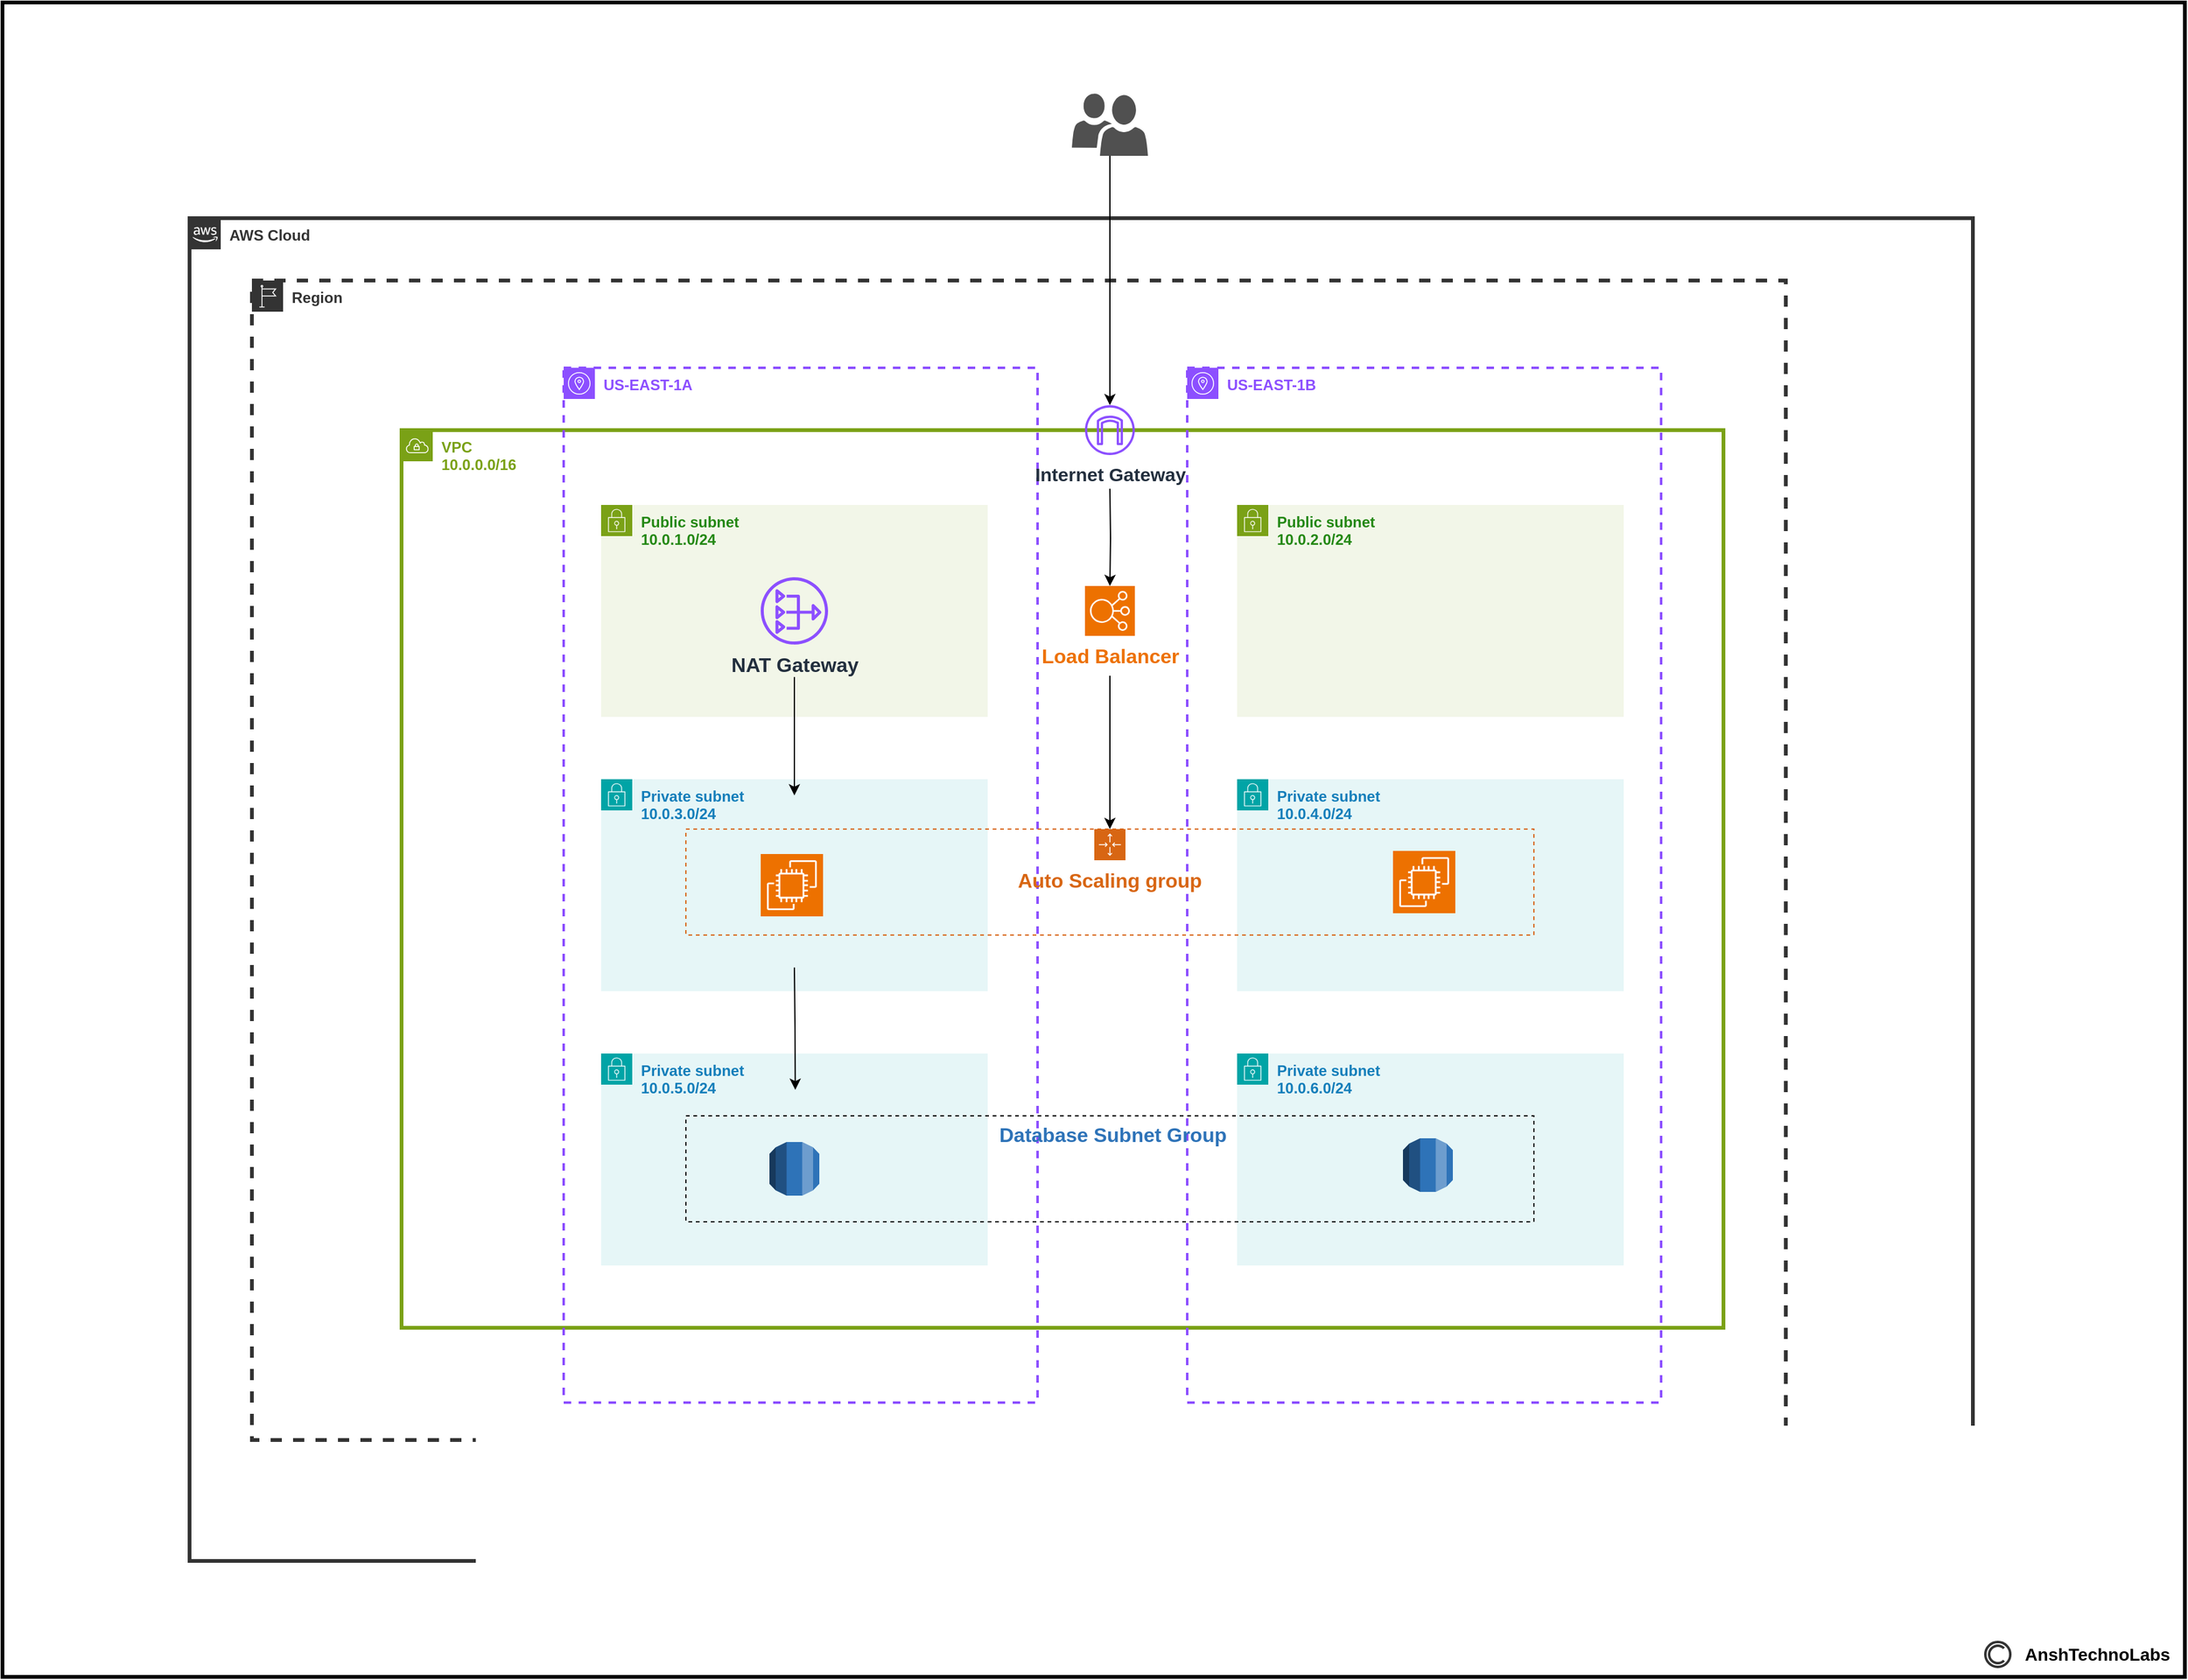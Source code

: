 <mxfile version="28.0.9">
  <diagram name="Page-1" id="wwfE4hXIR6dMBlTckLYs">
    <mxGraphModel dx="3443" dy="2489" grid="1" gridSize="10" guides="1" tooltips="1" connect="1" arrows="1" fold="1" page="1" pageScale="1" pageWidth="850" pageHeight="1100" math="0" shadow="0">
      <root>
        <mxCell id="0" />
        <mxCell id="1" parent="0" />
        <mxCell id="bluMt7Mp7qkQkoVN34da-1" value="&lt;font style=&quot;color: rgb(51, 51, 51);&quot;&gt;&lt;b&gt;AWS Cloud&lt;/b&gt;&lt;/font&gt;" style="points=[[0,0],[0.25,0],[0.5,0],[0.75,0],[1,0],[1,0.25],[1,0.5],[1,0.75],[1,1],[0.75,1],[0.5,1],[0.25,1],[0,1],[0,0.75],[0,0.5],[0,0.25]];outlineConnect=0;gradientColor=none;html=1;whiteSpace=wrap;fontSize=12;fontStyle=0;container=1;pointerEvents=0;collapsible=0;recursiveResize=0;shape=mxgraph.aws4.group;grIcon=mxgraph.aws4.group_aws_cloud_alt;strokeColor=#333333;fillColor=none;verticalAlign=top;align=left;spacingLeft=30;fontColor=#232F3E;dashed=0;strokeWidth=3;" parent="1" vertex="1">
          <mxGeometry x="-240" y="63" width="1430" height="1077" as="geometry" />
        </mxCell>
        <mxCell id="-M65HGXtSgj3IquWQeUL-9" value="" style="rounded=0;whiteSpace=wrap;html=1;fillColor=none;strokeWidth=3;" vertex="1" parent="bluMt7Mp7qkQkoVN34da-1">
          <mxGeometry x="-150" y="-173" width="1750" height="1343" as="geometry" />
        </mxCell>
        <mxCell id="bluMt7Mp7qkQkoVN34da-2" value="&lt;font style=&quot;color: rgb(51, 51, 51);&quot;&gt;Region&lt;/font&gt;" style="sketch=0;outlineConnect=0;gradientColor=none;html=1;whiteSpace=wrap;fontSize=12;fontStyle=1;shape=mxgraph.aws4.group;grIcon=mxgraph.aws4.group_region;strokeColor=#333333;fillColor=none;verticalAlign=top;align=left;spacingLeft=30;fontColor=#879196;dashed=1;strokeWidth=3;" parent="bluMt7Mp7qkQkoVN34da-1" vertex="1">
          <mxGeometry x="50" y="50" width="1230" height="930" as="geometry" />
        </mxCell>
        <mxCell id="bluMt7Mp7qkQkoVN34da-4" value="&lt;font style=&quot;color: rgb(122, 161, 22);&quot;&gt;VPC&lt;/font&gt;&lt;div&gt;&lt;font style=&quot;color: rgb(122, 161, 22);&quot;&gt;10.0.0.0/16&lt;/font&gt;&lt;/div&gt;" style="sketch=0;outlineConnect=0;gradientColor=none;html=1;whiteSpace=wrap;fontSize=12;fontStyle=1;shape=mxgraph.aws4.group;grIcon=mxgraph.aws4.group_vpc;strokeColor=#7AA116;fillColor=none;verticalAlign=top;align=left;spacingLeft=30;fontColor=#879196;dashed=0;strokeWidth=3;" parent="bluMt7Mp7qkQkoVN34da-1" vertex="1">
          <mxGeometry x="170" y="170" width="1060" height="720" as="geometry" />
        </mxCell>
        <mxCell id="bluMt7Mp7qkQkoVN34da-5" value="&lt;font color=&quot;#8c4fff&quot;&gt;US-EAST-1A&lt;/font&gt;" style="sketch=0;outlineConnect=0;gradientColor=none;html=1;whiteSpace=wrap;fontSize=12;fontStyle=1;shape=mxgraph.aws4.group;grIcon=mxgraph.aws4.group_availability_zone;strokeColor=#8C4FFF;fillColor=none;verticalAlign=top;align=left;spacingLeft=30;fontColor=#545B64;dashed=1;strokeWidth=2;" parent="bluMt7Mp7qkQkoVN34da-1" vertex="1">
          <mxGeometry x="300" y="120" width="380" height="830" as="geometry" />
        </mxCell>
        <mxCell id="bluMt7Mp7qkQkoVN34da-7" value="&lt;span style=&quot;color: rgb(140, 79, 255);&quot;&gt;US-EAST-1B&lt;/span&gt;" style="sketch=0;outlineConnect=0;gradientColor=none;html=1;whiteSpace=wrap;fontSize=12;fontStyle=1;shape=mxgraph.aws4.group;grIcon=mxgraph.aws4.group_availability_zone;strokeColor=#8C4FFF;fillColor=none;verticalAlign=top;align=left;spacingLeft=30;fontColor=#545B64;dashed=1;strokeWidth=2;" parent="bluMt7Mp7qkQkoVN34da-1" vertex="1">
          <mxGeometry x="800" y="120" width="380" height="830" as="geometry" />
        </mxCell>
        <mxCell id="bluMt7Mp7qkQkoVN34da-9" value="&lt;b&gt;&lt;font style=&quot;font-size: 15px;&quot;&gt;Internet Gateway&lt;/font&gt;&lt;/b&gt;" style="sketch=0;outlineConnect=0;fontColor=#232F3E;gradientColor=none;fillColor=#8C4FFF;strokeColor=none;dashed=0;verticalLabelPosition=bottom;verticalAlign=top;align=center;html=1;fontSize=12;fontStyle=0;aspect=fixed;pointerEvents=1;shape=mxgraph.aws4.internet_gateway;" parent="bluMt7Mp7qkQkoVN34da-1" vertex="1">
          <mxGeometry x="718" y="150" width="40" height="40" as="geometry" />
        </mxCell>
        <mxCell id="bluMt7Mp7qkQkoVN34da-10" value="&lt;b&gt;Public subnet&lt;/b&gt;&lt;div&gt;&lt;b&gt;10.0.1.0/24&lt;/b&gt;&lt;/div&gt;" style="points=[[0,0],[0.25,0],[0.5,0],[0.75,0],[1,0],[1,0.25],[1,0.5],[1,0.75],[1,1],[0.75,1],[0.5,1],[0.25,1],[0,1],[0,0.75],[0,0.5],[0,0.25]];outlineConnect=0;gradientColor=none;html=1;whiteSpace=wrap;fontSize=12;fontStyle=0;container=1;pointerEvents=0;collapsible=0;recursiveResize=0;shape=mxgraph.aws4.group;grIcon=mxgraph.aws4.group_security_group;grStroke=0;strokeColor=#7AA116;fillColor=#F2F6E8;verticalAlign=top;align=left;spacingLeft=30;fontColor=#248814;dashed=0;" parent="bluMt7Mp7qkQkoVN34da-1" vertex="1">
          <mxGeometry x="330" y="230" width="310" height="170" as="geometry" />
        </mxCell>
        <mxCell id="bluMt7Mp7qkQkoVN34da-11" value="&lt;b&gt;Public subnet&lt;/b&gt;&lt;div&gt;&lt;b&gt;10.0.2.0/24&lt;/b&gt;&lt;/div&gt;" style="points=[[0,0],[0.25,0],[0.5,0],[0.75,0],[1,0],[1,0.25],[1,0.5],[1,0.75],[1,1],[0.75,1],[0.5,1],[0.25,1],[0,1],[0,0.75],[0,0.5],[0,0.25]];outlineConnect=0;gradientColor=none;html=1;whiteSpace=wrap;fontSize=12;fontStyle=0;container=1;pointerEvents=0;collapsible=0;recursiveResize=0;shape=mxgraph.aws4.group;grIcon=mxgraph.aws4.group_security_group;grStroke=0;strokeColor=#7AA116;fillColor=#F2F6E8;verticalAlign=top;align=left;spacingLeft=30;fontColor=#248814;dashed=0;" parent="bluMt7Mp7qkQkoVN34da-10" vertex="1">
          <mxGeometry x="510" width="310" height="170" as="geometry" />
        </mxCell>
        <mxCell id="bluMt7Mp7qkQkoVN34da-16" value="&lt;b&gt;&lt;font style=&quot;font-size: 16px;&quot;&gt;NAT Gateway&lt;/font&gt;&lt;/b&gt;" style="sketch=0;outlineConnect=0;fontColor=#232F3E;gradientColor=none;fillColor=#8C4FFF;strokeColor=none;dashed=0;verticalLabelPosition=bottom;verticalAlign=top;align=center;html=1;fontSize=12;fontStyle=0;aspect=fixed;pointerEvents=1;shape=mxgraph.aws4.nat_gateway;" parent="bluMt7Mp7qkQkoVN34da-10" vertex="1">
          <mxGeometry x="128" y="58" width="54" height="54" as="geometry" />
        </mxCell>
        <mxCell id="bluMt7Mp7qkQkoVN34da-12" value="&lt;b&gt;Private subnet&lt;/b&gt;&lt;div&gt;&lt;b&gt;10.0.3.0/24&lt;/b&gt;&lt;/div&gt;" style="points=[[0,0],[0.25,0],[0.5,0],[0.75,0],[1,0],[1,0.25],[1,0.5],[1,0.75],[1,1],[0.75,1],[0.5,1],[0.25,1],[0,1],[0,0.75],[0,0.5],[0,0.25]];outlineConnect=0;gradientColor=none;html=1;whiteSpace=wrap;fontSize=12;fontStyle=0;container=1;pointerEvents=0;collapsible=0;recursiveResize=0;shape=mxgraph.aws4.group;grIcon=mxgraph.aws4.group_security_group;grStroke=0;strokeColor=#00A4A6;fillColor=#E6F6F7;verticalAlign=top;align=left;spacingLeft=30;fontColor=#147EBA;dashed=0;" parent="bluMt7Mp7qkQkoVN34da-1" vertex="1">
          <mxGeometry x="330" y="450" width="310" height="170" as="geometry" />
        </mxCell>
        <mxCell id="bluMt7Mp7qkQkoVN34da-13" value="&lt;b&gt;Private subnet&lt;/b&gt;&lt;div&gt;&lt;b&gt;10.0.4.0/24&lt;/b&gt;&lt;/div&gt;" style="points=[[0,0],[0.25,0],[0.5,0],[0.75,0],[1,0],[1,0.25],[1,0.5],[1,0.75],[1,1],[0.75,1],[0.5,1],[0.25,1],[0,1],[0,0.75],[0,0.5],[0,0.25]];outlineConnect=0;gradientColor=none;html=1;whiteSpace=wrap;fontSize=12;fontStyle=0;container=1;pointerEvents=0;collapsible=0;recursiveResize=0;shape=mxgraph.aws4.group;grIcon=mxgraph.aws4.group_security_group;grStroke=0;strokeColor=#00A4A6;fillColor=#E6F6F7;verticalAlign=top;align=left;spacingLeft=30;fontColor=#147EBA;dashed=0;" parent="bluMt7Mp7qkQkoVN34da-1" vertex="1">
          <mxGeometry x="840" y="450" width="310" height="170" as="geometry" />
        </mxCell>
        <mxCell id="bluMt7Mp7qkQkoVN34da-14" value="&lt;b&gt;Private subnet&lt;/b&gt;&lt;div&gt;&lt;b&gt;10.0.5.0/24&lt;/b&gt;&lt;/div&gt;" style="points=[[0,0],[0.25,0],[0.5,0],[0.75,0],[1,0],[1,0.25],[1,0.5],[1,0.75],[1,1],[0.75,1],[0.5,1],[0.25,1],[0,1],[0,0.75],[0,0.5],[0,0.25]];outlineConnect=0;gradientColor=none;html=1;whiteSpace=wrap;fontSize=12;fontStyle=0;container=1;pointerEvents=0;collapsible=0;recursiveResize=0;shape=mxgraph.aws4.group;grIcon=mxgraph.aws4.group_security_group;grStroke=0;strokeColor=#00A4A6;fillColor=#E6F6F7;verticalAlign=top;align=left;spacingLeft=30;fontColor=#147EBA;dashed=0;" parent="bluMt7Mp7qkQkoVN34da-1" vertex="1">
          <mxGeometry x="330" y="670" width="310" height="170" as="geometry" />
        </mxCell>
        <mxCell id="bluMt7Mp7qkQkoVN34da-15" value="&lt;b&gt;Private subnet&lt;/b&gt;&lt;div&gt;&lt;b&gt;10.0.6.0/24&lt;/b&gt;&lt;/div&gt;" style="points=[[0,0],[0.25,0],[0.5,0],[0.75,0],[1,0],[1,0.25],[1,0.5],[1,0.75],[1,1],[0.75,1],[0.5,1],[0.25,1],[0,1],[0,0.75],[0,0.5],[0,0.25]];outlineConnect=0;gradientColor=none;html=1;whiteSpace=wrap;fontSize=12;fontStyle=0;container=1;pointerEvents=0;collapsible=0;recursiveResize=0;shape=mxgraph.aws4.group;grIcon=mxgraph.aws4.group_security_group;grStroke=0;strokeColor=#00A4A6;fillColor=#E6F6F7;verticalAlign=top;align=left;spacingLeft=30;fontColor=#147EBA;dashed=0;" parent="bluMt7Mp7qkQkoVN34da-1" vertex="1">
          <mxGeometry x="840" y="670" width="310" height="170" as="geometry" />
        </mxCell>
        <mxCell id="TNlYU9b12tAEpSDugZnS-1" value="&lt;font style=&quot;font-size: 16px;&quot;&gt;&lt;b&gt;Auto Scaling group&lt;/b&gt;&lt;/font&gt;" style="points=[[0,0],[0.25,0],[0.5,0],[0.75,0],[1,0],[1,0.25],[1,0.5],[1,0.75],[1,1],[0.75,1],[0.5,1],[0.25,1],[0,1],[0,0.75],[0,0.5],[0,0.25]];outlineConnect=0;gradientColor=none;html=1;whiteSpace=wrap;fontSize=12;fontStyle=0;container=1;pointerEvents=0;collapsible=0;recursiveResize=0;shape=mxgraph.aws4.groupCenter;grIcon=mxgraph.aws4.group_auto_scaling_group;grStroke=1;strokeColor=#D86613;fillColor=none;verticalAlign=top;align=center;fontColor=#D86613;dashed=1;spacingTop=25;" parent="bluMt7Mp7qkQkoVN34da-1" vertex="1">
          <mxGeometry x="398" y="490" width="680" height="85" as="geometry" />
        </mxCell>
        <mxCell id="TNlYU9b12tAEpSDugZnS-14" value="" style="sketch=0;points=[[0,0,0],[0.25,0,0],[0.5,0,0],[0.75,0,0],[1,0,0],[0,1,0],[0.25,1,0],[0.5,1,0],[0.75,1,0],[1,1,0],[0,0.25,0],[0,0.5,0],[0,0.75,0],[1,0.25,0],[1,0.5,0],[1,0.75,0]];outlineConnect=0;fontColor=#232F3E;fillColor=#ED7100;strokeColor=#ffffff;dashed=0;verticalLabelPosition=bottom;verticalAlign=top;align=center;html=1;fontSize=12;fontStyle=0;aspect=fixed;shape=mxgraph.aws4.resourceIcon;resIcon=mxgraph.aws4.ec2;" parent="TNlYU9b12tAEpSDugZnS-1" vertex="1">
          <mxGeometry x="60" y="20" width="50" height="50" as="geometry" />
        </mxCell>
        <mxCell id="TNlYU9b12tAEpSDugZnS-11" style="edgeStyle=orthogonalEdgeStyle;rounded=0;orthogonalLoop=1;jettySize=auto;html=1;" parent="bluMt7Mp7qkQkoVN34da-1" edge="1">
          <mxGeometry relative="1" as="geometry">
            <mxPoint x="485" y="368" as="sourcePoint" />
            <mxPoint x="485" y="463" as="targetPoint" />
          </mxGeometry>
        </mxCell>
        <mxCell id="TNlYU9b12tAEpSDugZnS-12" value="" style="rounded=0;whiteSpace=wrap;html=1;fillColor=none;dashed=1;" parent="bluMt7Mp7qkQkoVN34da-1" vertex="1">
          <mxGeometry x="398" y="720" width="680" height="85" as="geometry" />
        </mxCell>
        <mxCell id="TNlYU9b12tAEpSDugZnS-13" value="" style="outlineConnect=0;dashed=0;verticalLabelPosition=bottom;verticalAlign=top;align=center;html=1;shape=mxgraph.aws3.rds;fillColor=#2E73B8;gradientColor=none;" parent="bluMt7Mp7qkQkoVN34da-1" vertex="1">
          <mxGeometry x="465" y="741" width="40" height="43" as="geometry" />
        </mxCell>
        <mxCell id="TNlYU9b12tAEpSDugZnS-15" style="edgeStyle=orthogonalEdgeStyle;rounded=0;orthogonalLoop=1;jettySize=auto;html=1;entryX=0.129;entryY=-0.022;entryDx=0;entryDy=0;entryPerimeter=0;exitX=0.5;exitY=1;exitDx=0;exitDy=0;" parent="bluMt7Mp7qkQkoVN34da-1" edge="1">
          <mxGeometry relative="1" as="geometry">
            <mxPoint x="485" y="601" as="sourcePoint" />
            <mxPoint x="485.72" y="699.13" as="targetPoint" />
          </mxGeometry>
        </mxCell>
        <mxCell id="TNlYU9b12tAEpSDugZnS-17" value="&lt;b&gt;&lt;font style=&quot;color: rgb(46, 115, 184);&quot;&gt;Database Subnet Group&lt;/font&gt;&lt;/b&gt;" style="text;strokeColor=none;align=center;fillColor=none;html=1;verticalAlign=middle;whiteSpace=wrap;rounded=0;fontSize=16;" parent="bluMt7Mp7qkQkoVN34da-1" vertex="1">
          <mxGeometry x="644.5" y="720" width="191" height="30" as="geometry" />
        </mxCell>
        <mxCell id="-M65HGXtSgj3IquWQeUL-2" value="" style="sketch=0;points=[[0,0,0],[0.25,0,0],[0.5,0,0],[0.75,0,0],[1,0,0],[0,1,0],[0.25,1,0],[0.5,1,0],[0.75,1,0],[1,1,0],[0,0.25,0],[0,0.5,0],[0,0.75,0],[1,0.25,0],[1,0.5,0],[1,0.75,0]];outlineConnect=0;fontColor=#232F3E;fillColor=#ED7100;strokeColor=#ffffff;dashed=0;verticalLabelPosition=bottom;verticalAlign=top;align=center;html=1;fontSize=12;fontStyle=0;aspect=fixed;shape=mxgraph.aws4.resourceIcon;resIcon=mxgraph.aws4.ec2;" vertex="1" parent="bluMt7Mp7qkQkoVN34da-1">
          <mxGeometry x="965" y="507.5" width="50" height="50" as="geometry" />
        </mxCell>
        <mxCell id="TNlYU9b12tAEpSDugZnS-8" style="edgeStyle=orthogonalEdgeStyle;rounded=0;orthogonalLoop=1;jettySize=auto;html=1;" parent="1" source="TNlYU9b12tAEpSDugZnS-7" target="bluMt7Mp7qkQkoVN34da-9" edge="1">
          <mxGeometry relative="1" as="geometry" />
        </mxCell>
        <mxCell id="TNlYU9b12tAEpSDugZnS-7" value="" style="sketch=0;pointerEvents=1;shadow=0;dashed=0;html=1;strokeColor=none;labelPosition=center;verticalLabelPosition=bottom;verticalAlign=top;align=center;fillColor=#505050;shape=mxgraph.mscae.intune.user_group" parent="1" vertex="1">
          <mxGeometry x="467.5" y="-37" width="61" height="50" as="geometry" />
        </mxCell>
        <mxCell id="-M65HGXtSgj3IquWQeUL-3" value="" style="outlineConnect=0;dashed=0;verticalLabelPosition=bottom;verticalAlign=top;align=center;html=1;shape=mxgraph.aws3.rds;fillColor=#2E73B8;gradientColor=none;" vertex="1" parent="1">
          <mxGeometry x="733" y="801" width="40" height="43" as="geometry" />
        </mxCell>
        <mxCell id="-M65HGXtSgj3IquWQeUL-7" style="edgeStyle=orthogonalEdgeStyle;rounded=0;orthogonalLoop=1;jettySize=auto;html=1;" edge="1" parent="1" target="TNlYU9b12tAEpSDugZnS-1">
          <mxGeometry relative="1" as="geometry">
            <mxPoint x="498" y="430" as="sourcePoint" />
            <mxPoint x="500" y="550" as="targetPoint" />
            <Array as="points">
              <mxPoint x="498" y="510" />
              <mxPoint x="498" y="510" />
            </Array>
          </mxGeometry>
        </mxCell>
        <mxCell id="TNlYU9b12tAEpSDugZnS-6" value="&lt;b&gt;&lt;font style=&quot;font-size: 16px; color: rgb(237, 113, 0);&quot;&gt;Load Balancer&lt;/font&gt;&lt;/b&gt;" style="sketch=0;points=[[0,0,0],[0.25,0,0],[0.5,0,0],[0.75,0,0],[1,0,0],[0,1,0],[0.25,1,0],[0.5,1,0],[0.75,1,0],[1,1,0],[0,0.25,0],[0,0.5,0],[0,0.75,0],[1,0.25,0],[1,0.5,0],[1,0.75,0]];outlineConnect=0;fontColor=#232F3E;fillColor=#ED7100;strokeColor=#ffffff;dashed=0;verticalLabelPosition=bottom;verticalAlign=top;align=center;html=1;fontSize=12;fontStyle=0;aspect=fixed;shape=mxgraph.aws4.resourceIcon;resIcon=mxgraph.aws4.elastic_load_balancing;" parent="1" vertex="1">
          <mxGeometry x="478" y="358" width="40" height="40" as="geometry" />
        </mxCell>
        <mxCell id="TNlYU9b12tAEpSDugZnS-10" style="edgeStyle=orthogonalEdgeStyle;rounded=0;orthogonalLoop=1;jettySize=auto;html=1;entryX=0.5;entryY=0;entryDx=0;entryDy=0;entryPerimeter=0;" parent="1" target="TNlYU9b12tAEpSDugZnS-6" edge="1">
          <mxGeometry relative="1" as="geometry">
            <mxPoint x="498" y="280" as="sourcePoint" />
          </mxGeometry>
        </mxCell>
        <mxCell id="-M65HGXtSgj3IquWQeUL-14" value="" style="group" vertex="1" connectable="0" parent="1">
          <mxGeometry x="1200" y="1200" width="160" height="30" as="geometry" />
        </mxCell>
        <mxCell id="-M65HGXtSgj3IquWQeUL-15" value="AnshTechnoLabs" style="text;strokeColor=none;align=center;fillColor=none;html=1;verticalAlign=middle;whiteSpace=wrap;rounded=0;fontSize=14;fontStyle=1" vertex="1" parent="-M65HGXtSgj3IquWQeUL-14">
          <mxGeometry x="20" width="140" height="30" as="geometry" />
        </mxCell>
        <mxCell id="-M65HGXtSgj3IquWQeUL-16" value="" style="strokeColor=#333333;verticalLabelPosition=bottom;shadow=0;dashed=0;verticalAlign=top;strokeWidth=2;html=1;shape=mxgraph.mockup.misc.copyrightIcon;fillColor=none;" vertex="1" parent="-M65HGXtSgj3IquWQeUL-14">
          <mxGeometry y="5" width="20" height="20" as="geometry" />
        </mxCell>
      </root>
    </mxGraphModel>
  </diagram>
</mxfile>
